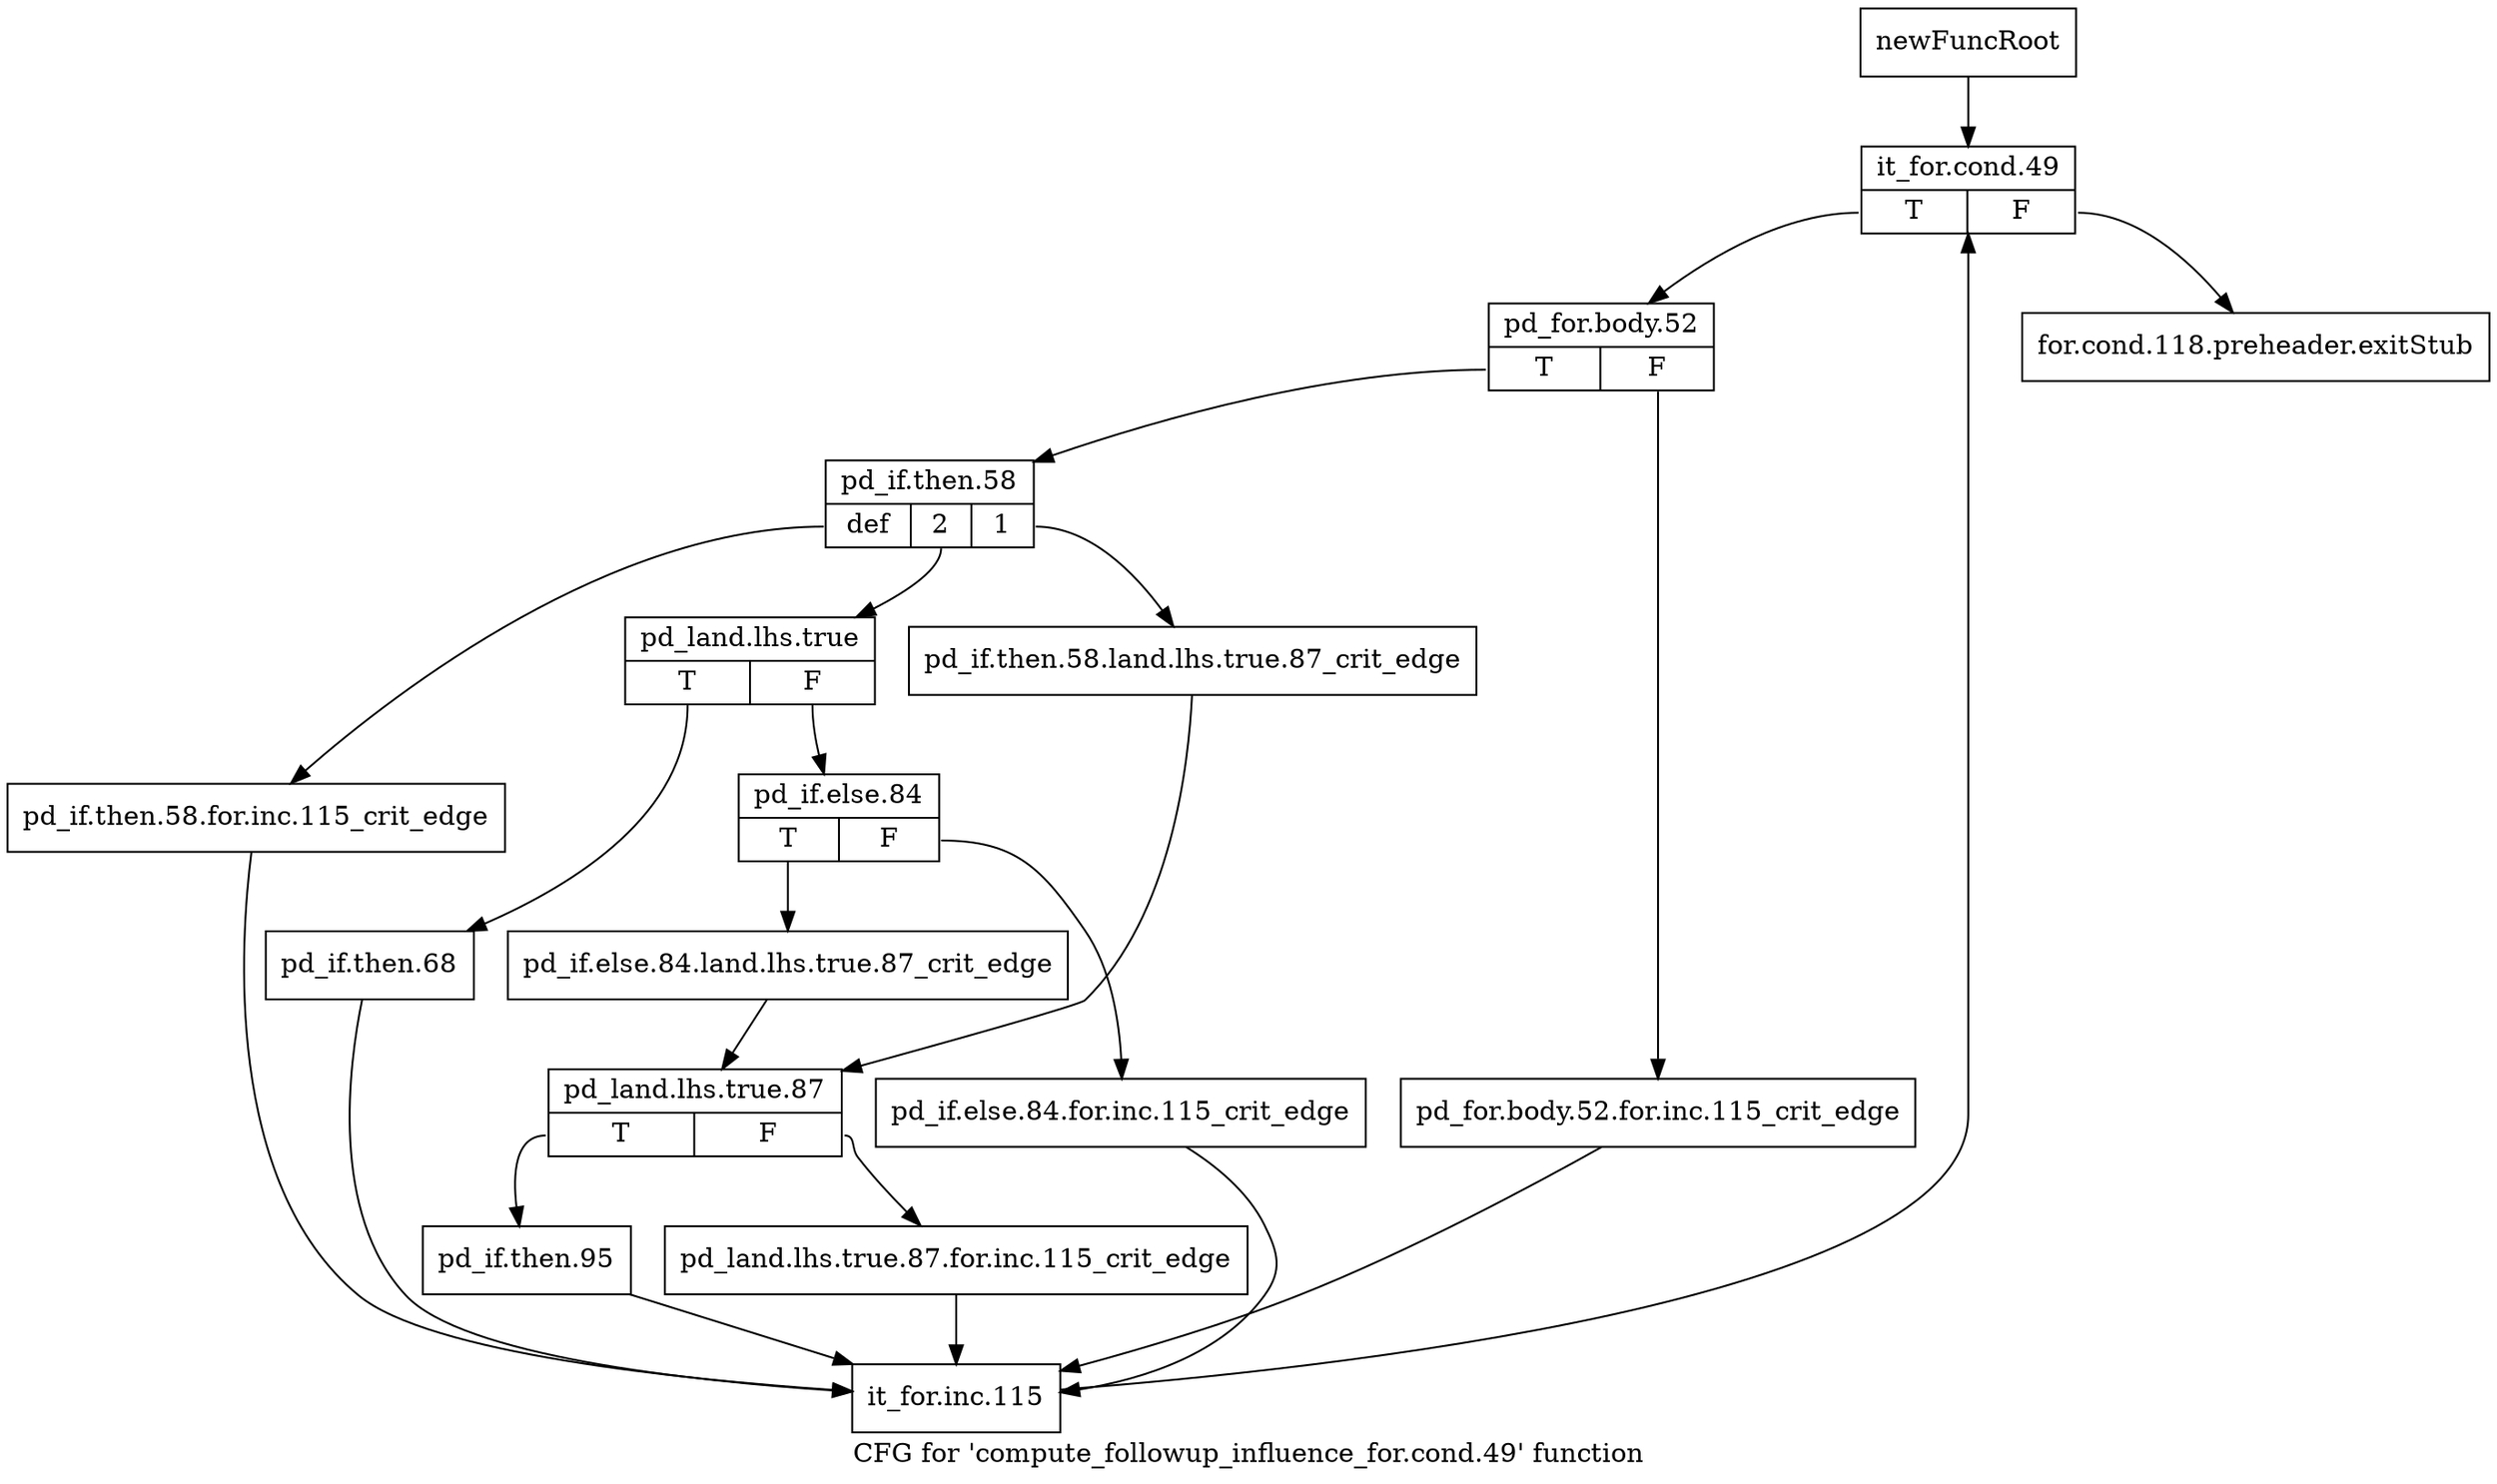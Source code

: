 digraph "CFG for 'compute_followup_influence_for.cond.49' function" {
	label="CFG for 'compute_followup_influence_for.cond.49' function";

	Node0x3fed0a0 [shape=record,label="{newFuncRoot}"];
	Node0x3fed0a0 -> Node0x3ff3740;
	Node0x3ff36f0 [shape=record,label="{for.cond.118.preheader.exitStub}"];
	Node0x3ff3740 [shape=record,label="{it_for.cond.49|{<s0>T|<s1>F}}"];
	Node0x3ff3740:s0 -> Node0x3ff3790;
	Node0x3ff3740:s1 -> Node0x3ff36f0;
	Node0x3ff3790 [shape=record,label="{pd_for.body.52|{<s0>T|<s1>F}}"];
	Node0x3ff3790:s0 -> Node0x3ff3830;
	Node0x3ff3790:s1 -> Node0x3ff37e0;
	Node0x3ff37e0 [shape=record,label="{pd_for.body.52.for.inc.115_crit_edge}"];
	Node0x3ff37e0 -> Node0x3ff3ba0;
	Node0x3ff3830 [shape=record,label="{pd_if.then.58|{<s0>def|<s1>2|<s2>1}}"];
	Node0x3ff3830:s0 -> Node0x3ff3b50;
	Node0x3ff3830:s1 -> Node0x3ff38d0;
	Node0x3ff3830:s2 -> Node0x3ff3880;
	Node0x3ff3880 [shape=record,label="{pd_if.then.58.land.lhs.true.87_crit_edge}"];
	Node0x3ff3880 -> Node0x3ff3a10;
	Node0x3ff38d0 [shape=record,label="{pd_land.lhs.true|{<s0>T|<s1>F}}"];
	Node0x3ff38d0:s0 -> Node0x3ff3b00;
	Node0x3ff38d0:s1 -> Node0x3ff3920;
	Node0x3ff3920 [shape=record,label="{pd_if.else.84|{<s0>T|<s1>F}}"];
	Node0x3ff3920:s0 -> Node0x3ff39c0;
	Node0x3ff3920:s1 -> Node0x3ff3970;
	Node0x3ff3970 [shape=record,label="{pd_if.else.84.for.inc.115_crit_edge}"];
	Node0x3ff3970 -> Node0x3ff3ba0;
	Node0x3ff39c0 [shape=record,label="{pd_if.else.84.land.lhs.true.87_crit_edge}"];
	Node0x3ff39c0 -> Node0x3ff3a10;
	Node0x3ff3a10 [shape=record,label="{pd_land.lhs.true.87|{<s0>T|<s1>F}}"];
	Node0x3ff3a10:s0 -> Node0x3ff3ab0;
	Node0x3ff3a10:s1 -> Node0x3ff3a60;
	Node0x3ff3a60 [shape=record,label="{pd_land.lhs.true.87.for.inc.115_crit_edge}"];
	Node0x3ff3a60 -> Node0x3ff3ba0;
	Node0x3ff3ab0 [shape=record,label="{pd_if.then.95}"];
	Node0x3ff3ab0 -> Node0x3ff3ba0;
	Node0x3ff3b00 [shape=record,label="{pd_if.then.68}"];
	Node0x3ff3b00 -> Node0x3ff3ba0;
	Node0x3ff3b50 [shape=record,label="{pd_if.then.58.for.inc.115_crit_edge}"];
	Node0x3ff3b50 -> Node0x3ff3ba0;
	Node0x3ff3ba0 [shape=record,label="{it_for.inc.115}"];
	Node0x3ff3ba0 -> Node0x3ff3740;
}
